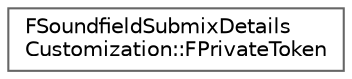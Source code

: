 digraph "Graphical Class Hierarchy"
{
 // INTERACTIVE_SVG=YES
 // LATEX_PDF_SIZE
  bgcolor="transparent";
  edge [fontname=Helvetica,fontsize=10,labelfontname=Helvetica,labelfontsize=10];
  node [fontname=Helvetica,fontsize=10,shape=box,height=0.2,width=0.4];
  rankdir="LR";
  Node0 [id="Node000000",label="FSoundfieldSubmixDetails\lCustomization::FPrivateToken",height=0.2,width=0.4,color="grey40", fillcolor="white", style="filled",URL="$db/d83/structFSoundfieldSubmixDetailsCustomization_1_1FPrivateToken.html",tooltip=" "];
}
